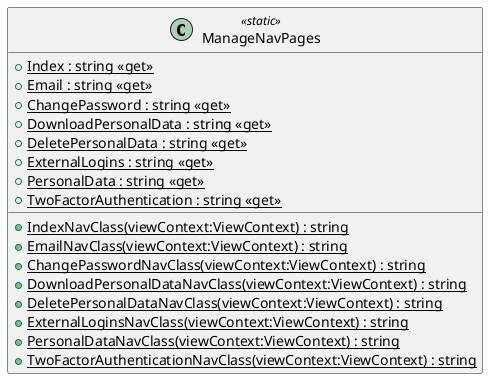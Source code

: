@startuml
class ManageNavPages <<static>> {
    + {static} Index : string <<get>>
    + {static} Email : string <<get>>
    + {static} ChangePassword : string <<get>>
    + {static} DownloadPersonalData : string <<get>>
    + {static} DeletePersonalData : string <<get>>
    + {static} ExternalLogins : string <<get>>
    + {static} PersonalData : string <<get>>
    + {static} TwoFactorAuthentication : string <<get>>
    + {static} IndexNavClass(viewContext:ViewContext) : string
    + {static} EmailNavClass(viewContext:ViewContext) : string
    + {static} ChangePasswordNavClass(viewContext:ViewContext) : string
    + {static} DownloadPersonalDataNavClass(viewContext:ViewContext) : string
    + {static} DeletePersonalDataNavClass(viewContext:ViewContext) : string
    + {static} ExternalLoginsNavClass(viewContext:ViewContext) : string
    + {static} PersonalDataNavClass(viewContext:ViewContext) : string
    + {static} TwoFactorAuthenticationNavClass(viewContext:ViewContext) : string
}
@enduml
